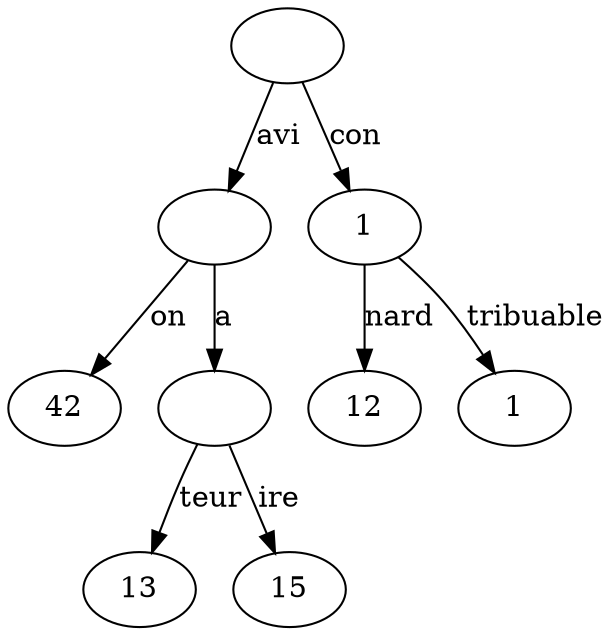 digraph Trie {
    n0x7fff48358850 [label=""];
    n0x7fff48358850 -> n0x85c0c0 [label="avi"];
    n0x85c0c0 [label=""];
    n0x85c0c0 -> n0x85c070 [label="on"];
    n0x85c070 [label="42"];
    n0x85c0c0 -> n0x85c360 [label="a"];
    n0x85c360 [label=""];
    n0x85c360 -> n0x85c170 [label="teur"];
    n0x85c170 [label="13"];
    n0x85c360 -> n0x85c3f0 [label="ire"];
    n0x85c3f0 [label="15"];
    n0x7fff48358850 -> n0x85c260 [label="con"];
    n0x85c260 [label="1"];
    n0x85c260 -> n0x85c200 [label="nard"];
    n0x85c200 [label="12"];
    n0x85c260 -> n0x85c010 [label="tribuable"];
    n0x85c010 [label="1"];
}
